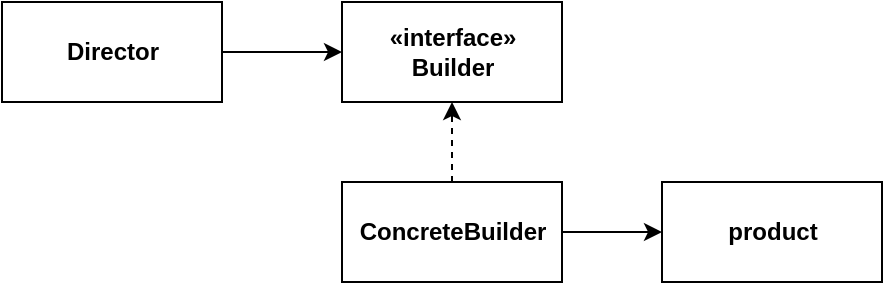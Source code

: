 <mxfile version="10.6.1" type="device"><diagram id="P7m5ny0S8CQ-ZHT7iPbH" name="Page-1"><mxGraphModel dx="1394" dy="824" grid="1" gridSize="10" guides="1" tooltips="1" connect="1" arrows="1" fold="1" page="1" pageScale="1" pageWidth="827" pageHeight="1169" math="0" shadow="0"><root><mxCell id="0"/><mxCell id="1" parent="0"/><mxCell id="9PNz8rVEtmTV5ZAkRxoH-6" style="edgeStyle=orthogonalEdgeStyle;rounded=0;orthogonalLoop=1;jettySize=auto;html=1;exitX=0.5;exitY=0;exitDx=0;exitDy=0;entryX=0.5;entryY=1;entryDx=0;entryDy=0;dashed=1;fontStyle=1" edge="1" parent="1" source="9PNz8rVEtmTV5ZAkRxoH-1" target="9PNz8rVEtmTV5ZAkRxoH-4"><mxGeometry relative="1" as="geometry"/></mxCell><mxCell id="9PNz8rVEtmTV5ZAkRxoH-7" style="edgeStyle=orthogonalEdgeStyle;rounded=0;orthogonalLoop=1;jettySize=auto;html=1;exitX=1;exitY=0.5;exitDx=0;exitDy=0;entryX=0;entryY=0.5;entryDx=0;entryDy=0;fontStyle=1" edge="1" parent="1" source="9PNz8rVEtmTV5ZAkRxoH-1" target="9PNz8rVEtmTV5ZAkRxoH-3"><mxGeometry relative="1" as="geometry"/></mxCell><mxCell id="9PNz8rVEtmTV5ZAkRxoH-1" value="ConcreteBuilder" style="html=1;fontStyle=1" vertex="1" parent="1"><mxGeometry x="380" y="470" width="110" height="50" as="geometry"/></mxCell><mxCell id="9PNz8rVEtmTV5ZAkRxoH-5" style="edgeStyle=orthogonalEdgeStyle;rounded=0;orthogonalLoop=1;jettySize=auto;html=1;exitX=1;exitY=0.5;exitDx=0;exitDy=0;fontStyle=1" edge="1" parent="1" source="9PNz8rVEtmTV5ZAkRxoH-2" target="9PNz8rVEtmTV5ZAkRxoH-4"><mxGeometry relative="1" as="geometry"/></mxCell><mxCell id="9PNz8rVEtmTV5ZAkRxoH-2" value="Director" style="html=1;fontStyle=1" vertex="1" parent="1"><mxGeometry x="210" y="380" width="110" height="50" as="geometry"/></mxCell><mxCell id="9PNz8rVEtmTV5ZAkRxoH-3" value="product" style="html=1;fontStyle=1" vertex="1" parent="1"><mxGeometry x="540" y="470" width="110" height="50" as="geometry"/></mxCell><mxCell id="9PNz8rVEtmTV5ZAkRxoH-4" value="«interface»&lt;br&gt;&lt;span&gt;Builder&lt;/span&gt;" style="html=1;fontStyle=1" vertex="1" parent="1"><mxGeometry x="380" y="380" width="110" height="50" as="geometry"/></mxCell></root></mxGraphModel></diagram></mxfile>